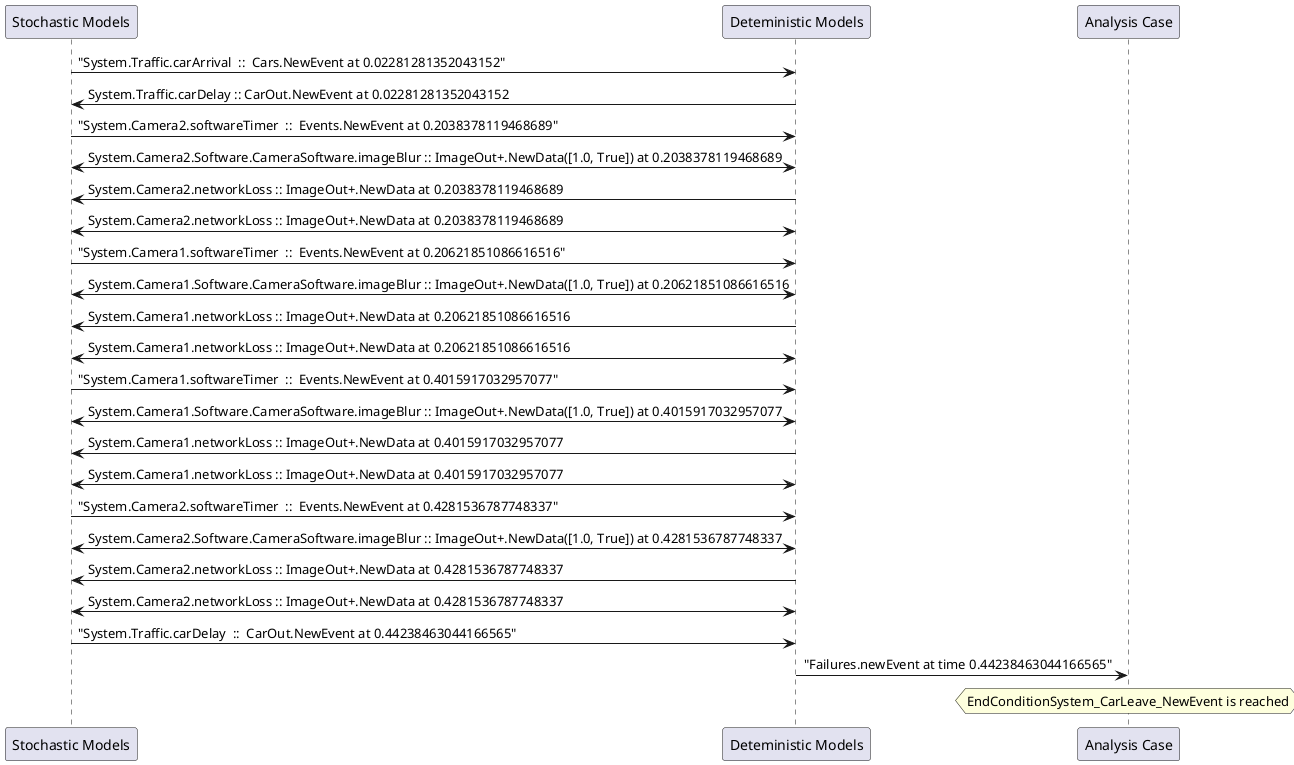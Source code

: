 
	@startuml
	participant "Stochastic Models" as stochmodel
	participant "Deteministic Models" as detmodel
	participant "Analysis Case" as analysis
	{14064_stop} stochmodel -> detmodel : "System.Traffic.carArrival  ::  Cars.NewEvent at 0.02281281352043152"
{14079_start} detmodel -> stochmodel : System.Traffic.carDelay :: CarOut.NewEvent at 0.02281281352043152
{14048_stop} stochmodel -> detmodel : "System.Camera2.softwareTimer  ::  Events.NewEvent at 0.2038378119468689"
detmodel <-> stochmodel : System.Camera2.Software.CameraSoftware.imageBlur :: ImageOut+.NewData([1.0, True]) at 0.2038378119468689
detmodel -> stochmodel : System.Camera2.networkLoss :: ImageOut+.NewData at 0.2038378119468689
detmodel <-> stochmodel : System.Camera2.networkLoss :: ImageOut+.NewData at 0.2038378119468689
{14032_stop} stochmodel -> detmodel : "System.Camera1.softwareTimer  ::  Events.NewEvent at 0.20621851086616516"
detmodel <-> stochmodel : System.Camera1.Software.CameraSoftware.imageBlur :: ImageOut+.NewData([1.0, True]) at 0.20621851086616516
detmodel -> stochmodel : System.Camera1.networkLoss :: ImageOut+.NewData at 0.20621851086616516
detmodel <-> stochmodel : System.Camera1.networkLoss :: ImageOut+.NewData at 0.20621851086616516
{14033_stop} stochmodel -> detmodel : "System.Camera1.softwareTimer  ::  Events.NewEvent at 0.4015917032957077"
detmodel <-> stochmodel : System.Camera1.Software.CameraSoftware.imageBlur :: ImageOut+.NewData([1.0, True]) at 0.4015917032957077
detmodel -> stochmodel : System.Camera1.networkLoss :: ImageOut+.NewData at 0.4015917032957077
detmodel <-> stochmodel : System.Camera1.networkLoss :: ImageOut+.NewData at 0.4015917032957077
{14049_stop} stochmodel -> detmodel : "System.Camera2.softwareTimer  ::  Events.NewEvent at 0.4281536787748337"
detmodel <-> stochmodel : System.Camera2.Software.CameraSoftware.imageBlur :: ImageOut+.NewData([1.0, True]) at 0.4281536787748337
detmodel -> stochmodel : System.Camera2.networkLoss :: ImageOut+.NewData at 0.4281536787748337
detmodel <-> stochmodel : System.Camera2.networkLoss :: ImageOut+.NewData at 0.4281536787748337
{14079_stop} stochmodel -> detmodel : "System.Traffic.carDelay  ::  CarOut.NewEvent at 0.44238463044166565"
{14079_start} <-> {14079_stop} : delay
detmodel -> analysis : "Failures.newEvent at time 0.44238463044166565"
hnote over analysis 
EndConditionSystem_CarLeave_NewEvent is reached
endnote
@enduml